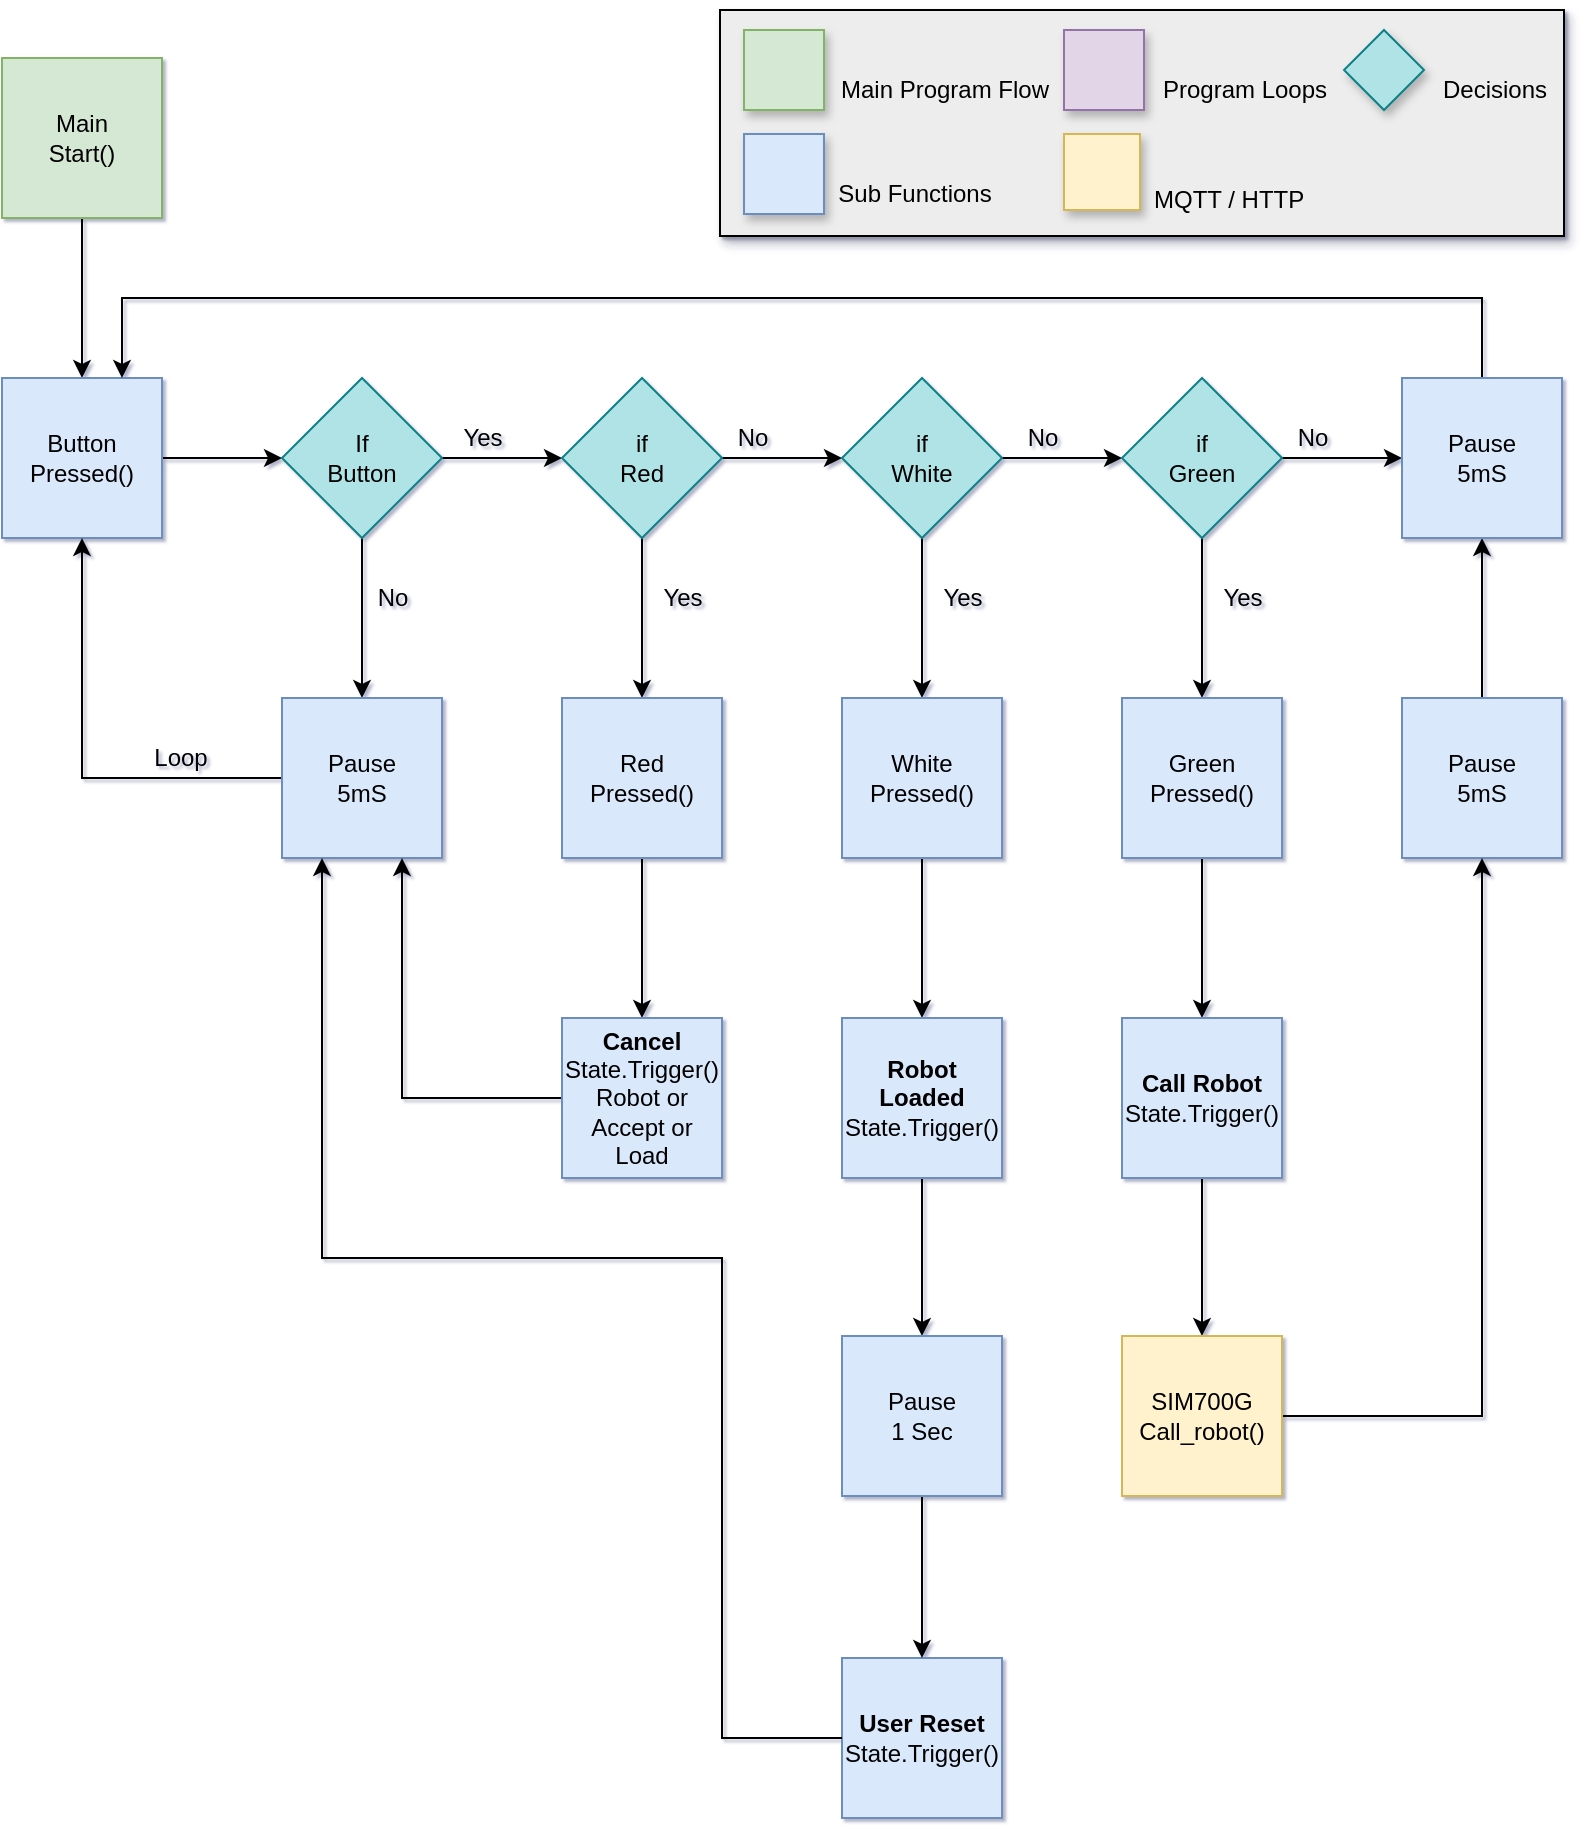 <mxfile version="16.5.1" type="device"><diagram id="GA5mBacFMtX0pOx0aaW0" name="Page-1"><mxGraphModel dx="1368" dy="878" grid="1" gridSize="1" guides="1" tooltips="1" connect="1" arrows="1" fold="1" page="1" pageScale="1" pageWidth="827" pageHeight="1169" math="0" shadow="1"><root><mxCell id="0"/><mxCell id="1" parent="0"/><mxCell id="v9Q1vzF6Md7thLZfnYKV-1" value="" style="rounded=0;whiteSpace=wrap;html=1;fontSize=16;gradientColor=none;shadow=1;fillColor=#EDEDED;" vertex="1" parent="1"><mxGeometry x="379" y="16" width="422" height="113" as="geometry"/></mxCell><mxCell id="v9Q1vzF6Md7thLZfnYKV-2" value="" style="whiteSpace=wrap;html=1;aspect=fixed;fillColor=#d5e8d4;strokeColor=#82b366;shadow=1;" vertex="1" parent="1"><mxGeometry x="391" y="26" width="40" height="40" as="geometry"/></mxCell><mxCell id="v9Q1vzF6Md7thLZfnYKV-3" value="" style="whiteSpace=wrap;html=1;aspect=fixed;fillColor=#dae8fc;strokeColor=#6c8ebf;shadow=1;" vertex="1" parent="1"><mxGeometry x="391" y="78" width="40" height="40" as="geometry"/></mxCell><mxCell id="v9Q1vzF6Md7thLZfnYKV-4" value="" style="whiteSpace=wrap;html=1;aspect=fixed;fillColor=#e1d5e7;strokeColor=#9673a6;shadow=1;" vertex="1" parent="1"><mxGeometry x="551" y="26" width="40" height="40" as="geometry"/></mxCell><mxCell id="v9Q1vzF6Md7thLZfnYKV-6" value="Main Program Flow" style="text;html=1;align=center;verticalAlign=middle;resizable=0;points=[];autosize=1;strokeColor=none;fillColor=none;" vertex="1" parent="1"><mxGeometry x="431" y="46" width="120" height="20" as="geometry"/></mxCell><mxCell id="v9Q1vzF6Md7thLZfnYKV-7" value="Sub Functions" style="text;html=1;align=center;verticalAlign=middle;resizable=0;points=[];autosize=1;strokeColor=none;fillColor=none;" vertex="1" parent="1"><mxGeometry x="431" y="98" width="90" height="20" as="geometry"/></mxCell><mxCell id="v9Q1vzF6Md7thLZfnYKV-8" value="Program Loops" style="text;html=1;align=center;verticalAlign=middle;resizable=0;points=[];autosize=1;strokeColor=none;fillColor=none;" vertex="1" parent="1"><mxGeometry x="591" y="46" width="100" height="20" as="geometry"/></mxCell><mxCell id="v9Q1vzF6Md7thLZfnYKV-9" value="Decisions" style="text;html=1;align=center;verticalAlign=middle;resizable=0;points=[];autosize=1;strokeColor=none;fillColor=none;" vertex="1" parent="1"><mxGeometry x="731" y="46" width="70" height="20" as="geometry"/></mxCell><mxCell id="v9Q1vzF6Md7thLZfnYKV-10" value="" style="whiteSpace=wrap;html=1;aspect=fixed;shadow=1;fontSize=16;fillColor=#fff2cc;strokeColor=#d6b656;" vertex="1" parent="1"><mxGeometry x="551" y="78" width="38" height="38" as="geometry"/></mxCell><mxCell id="v9Q1vzF6Md7thLZfnYKV-11" value="&lt;font style=&quot;font-size: 12px&quot;&gt;MQTT / HTTP&lt;/font&gt;" style="text;html=1;align=left;verticalAlign=middle;resizable=0;points=[];autosize=1;strokeColor=none;fillColor=none;fontSize=15;" vertex="1" parent="1"><mxGeometry x="594" y="99" width="90" height="20" as="geometry"/></mxCell><mxCell id="v9Q1vzF6Md7thLZfnYKV-20" value="" style="edgeStyle=orthogonalEdgeStyle;rounded=0;orthogonalLoop=1;jettySize=auto;html=1;" edge="1" parent="1" source="v9Q1vzF6Md7thLZfnYKV-12" target="v9Q1vzF6Md7thLZfnYKV-13"><mxGeometry relative="1" as="geometry"/></mxCell><mxCell id="v9Q1vzF6Md7thLZfnYKV-12" value="Main&lt;br&gt;Start()" style="whiteSpace=wrap;html=1;aspect=fixed;fillColor=#d5e8d4;strokeColor=#82b366;" vertex="1" parent="1"><mxGeometry x="20" y="40" width="80" height="80" as="geometry"/></mxCell><mxCell id="v9Q1vzF6Md7thLZfnYKV-19" value="" style="edgeStyle=orthogonalEdgeStyle;rounded=0;orthogonalLoop=1;jettySize=auto;html=1;" edge="1" parent="1" source="v9Q1vzF6Md7thLZfnYKV-13" target="v9Q1vzF6Md7thLZfnYKV-15"><mxGeometry relative="1" as="geometry"/></mxCell><mxCell id="v9Q1vzF6Md7thLZfnYKV-13" value="Button&lt;br&gt;Pressed()" style="whiteSpace=wrap;html=1;aspect=fixed;fillColor=#dae8fc;strokeColor=#6c8ebf;" vertex="1" parent="1"><mxGeometry x="20" y="200" width="80" height="80" as="geometry"/></mxCell><mxCell id="v9Q1vzF6Md7thLZfnYKV-17" value="" style="edgeStyle=orthogonalEdgeStyle;rounded=0;orthogonalLoop=1;jettySize=auto;html=1;" edge="1" parent="1" source="v9Q1vzF6Md7thLZfnYKV-15" target="v9Q1vzF6Md7thLZfnYKV-16"><mxGeometry relative="1" as="geometry"/></mxCell><mxCell id="v9Q1vzF6Md7thLZfnYKV-29" value="" style="edgeStyle=orthogonalEdgeStyle;rounded=0;orthogonalLoop=1;jettySize=auto;html=1;" edge="1" parent="1" source="v9Q1vzF6Md7thLZfnYKV-15" target="v9Q1vzF6Md7thLZfnYKV-23"><mxGeometry relative="1" as="geometry"/></mxCell><mxCell id="v9Q1vzF6Md7thLZfnYKV-15" value="If&lt;br&gt;Button" style="rhombus;whiteSpace=wrap;html=1;fillColor=#b0e3e6;strokeColor=#0e8088;" vertex="1" parent="1"><mxGeometry x="160" y="200" width="80" height="80" as="geometry"/></mxCell><mxCell id="v9Q1vzF6Md7thLZfnYKV-21" style="edgeStyle=orthogonalEdgeStyle;rounded=0;orthogonalLoop=1;jettySize=auto;html=1;entryX=0.5;entryY=1;entryDx=0;entryDy=0;" edge="1" parent="1" source="v9Q1vzF6Md7thLZfnYKV-16" target="v9Q1vzF6Md7thLZfnYKV-13"><mxGeometry relative="1" as="geometry"/></mxCell><mxCell id="v9Q1vzF6Md7thLZfnYKV-16" value="Pause&lt;br&gt;5mS" style="whiteSpace=wrap;html=1;aspect=fixed;fillColor=#dae8fc;strokeColor=#6c8ebf;" vertex="1" parent="1"><mxGeometry x="160" y="360" width="80" height="80" as="geometry"/></mxCell><mxCell id="v9Q1vzF6Md7thLZfnYKV-18" value="No" style="text;html=1;align=center;verticalAlign=middle;resizable=0;points=[];autosize=1;strokeColor=none;fillColor=none;" vertex="1" parent="1"><mxGeometry x="200" y="300" width="30" height="20" as="geometry"/></mxCell><mxCell id="v9Q1vzF6Md7thLZfnYKV-22" value="Loop" style="text;html=1;align=center;verticalAlign=middle;resizable=0;points=[];autosize=1;strokeColor=none;fillColor=none;" vertex="1" parent="1"><mxGeometry x="89" y="380" width="40" height="20" as="geometry"/></mxCell><mxCell id="v9Q1vzF6Md7thLZfnYKV-30" value="" style="edgeStyle=orthogonalEdgeStyle;rounded=0;orthogonalLoop=1;jettySize=auto;html=1;" edge="1" parent="1" source="v9Q1vzF6Md7thLZfnYKV-23" target="v9Q1vzF6Md7thLZfnYKV-24"><mxGeometry relative="1" as="geometry"/></mxCell><mxCell id="v9Q1vzF6Md7thLZfnYKV-32" value="" style="edgeStyle=orthogonalEdgeStyle;rounded=0;orthogonalLoop=1;jettySize=auto;html=1;" edge="1" parent="1" source="v9Q1vzF6Md7thLZfnYKV-23" target="v9Q1vzF6Md7thLZfnYKV-26"><mxGeometry relative="1" as="geometry"/></mxCell><mxCell id="v9Q1vzF6Md7thLZfnYKV-23" value="if&lt;br&gt;Red" style="rhombus;whiteSpace=wrap;html=1;fillColor=#b0e3e6;strokeColor=#0e8088;" vertex="1" parent="1"><mxGeometry x="300" y="200" width="80" height="80" as="geometry"/></mxCell><mxCell id="v9Q1vzF6Md7thLZfnYKV-31" value="" style="edgeStyle=orthogonalEdgeStyle;rounded=0;orthogonalLoop=1;jettySize=auto;html=1;" edge="1" parent="1" source="v9Q1vzF6Md7thLZfnYKV-24" target="v9Q1vzF6Md7thLZfnYKV-25"><mxGeometry relative="1" as="geometry"/></mxCell><mxCell id="v9Q1vzF6Md7thLZfnYKV-33" value="" style="edgeStyle=orthogonalEdgeStyle;rounded=0;orthogonalLoop=1;jettySize=auto;html=1;" edge="1" parent="1" source="v9Q1vzF6Md7thLZfnYKV-24" target="v9Q1vzF6Md7thLZfnYKV-27"><mxGeometry relative="1" as="geometry"/></mxCell><mxCell id="v9Q1vzF6Md7thLZfnYKV-24" value="if&lt;br&gt;White" style="rhombus;whiteSpace=wrap;html=1;fillColor=#b0e3e6;strokeColor=#0e8088;" vertex="1" parent="1"><mxGeometry x="440" y="200" width="80" height="80" as="geometry"/></mxCell><mxCell id="v9Q1vzF6Md7thLZfnYKV-34" value="" style="edgeStyle=orthogonalEdgeStyle;rounded=0;orthogonalLoop=1;jettySize=auto;html=1;" edge="1" parent="1" source="v9Q1vzF6Md7thLZfnYKV-25" target="v9Q1vzF6Md7thLZfnYKV-28"><mxGeometry relative="1" as="geometry"/></mxCell><mxCell id="v9Q1vzF6Md7thLZfnYKV-64" value="" style="edgeStyle=orthogonalEdgeStyle;rounded=0;orthogonalLoop=1;jettySize=auto;html=1;" edge="1" parent="1" source="v9Q1vzF6Md7thLZfnYKV-25" target="v9Q1vzF6Md7thLZfnYKV-62"><mxGeometry relative="1" as="geometry"/></mxCell><mxCell id="v9Q1vzF6Md7thLZfnYKV-25" value="if&lt;br&gt;Green" style="rhombus;whiteSpace=wrap;html=1;fillColor=#b0e3e6;strokeColor=#0e8088;" vertex="1" parent="1"><mxGeometry x="580" y="200" width="80" height="80" as="geometry"/></mxCell><mxCell id="v9Q1vzF6Md7thLZfnYKV-49" value="" style="edgeStyle=orthogonalEdgeStyle;rounded=0;orthogonalLoop=1;jettySize=auto;html=1;" edge="1" parent="1" source="v9Q1vzF6Md7thLZfnYKV-26" target="v9Q1vzF6Md7thLZfnYKV-46"><mxGeometry relative="1" as="geometry"/></mxCell><mxCell id="v9Q1vzF6Md7thLZfnYKV-26" value="Red&lt;br&gt;Pressed()" style="whiteSpace=wrap;html=1;aspect=fixed;fillColor=#dae8fc;strokeColor=#6c8ebf;" vertex="1" parent="1"><mxGeometry x="300" y="360" width="80" height="80" as="geometry"/></mxCell><mxCell id="v9Q1vzF6Md7thLZfnYKV-59" value="" style="edgeStyle=orthogonalEdgeStyle;rounded=0;orthogonalLoop=1;jettySize=auto;html=1;" edge="1" parent="1" source="v9Q1vzF6Md7thLZfnYKV-27" target="v9Q1vzF6Md7thLZfnYKV-53"><mxGeometry relative="1" as="geometry"/></mxCell><mxCell id="v9Q1vzF6Md7thLZfnYKV-27" value="White&lt;br&gt;Pressed()" style="whiteSpace=wrap;html=1;aspect=fixed;fillColor=#dae8fc;strokeColor=#6c8ebf;" vertex="1" parent="1"><mxGeometry x="440" y="360" width="80" height="80" as="geometry"/></mxCell><mxCell id="v9Q1vzF6Md7thLZfnYKV-52" value="" style="edgeStyle=orthogonalEdgeStyle;rounded=0;orthogonalLoop=1;jettySize=auto;html=1;" edge="1" parent="1" source="v9Q1vzF6Md7thLZfnYKV-28" target="v9Q1vzF6Md7thLZfnYKV-47"><mxGeometry relative="1" as="geometry"/></mxCell><mxCell id="v9Q1vzF6Md7thLZfnYKV-28" value="Green&lt;br&gt;Pressed()" style="whiteSpace=wrap;html=1;aspect=fixed;fillColor=#dae8fc;strokeColor=#6c8ebf;" vertex="1" parent="1"><mxGeometry x="580" y="360" width="80" height="80" as="geometry"/></mxCell><mxCell id="v9Q1vzF6Md7thLZfnYKV-35" value="Yes" style="text;html=1;align=center;verticalAlign=middle;resizable=0;points=[];autosize=1;strokeColor=none;fillColor=none;" vertex="1" parent="1"><mxGeometry x="240" y="220" width="40" height="20" as="geometry"/></mxCell><mxCell id="v9Q1vzF6Md7thLZfnYKV-36" value="No" style="text;html=1;align=center;verticalAlign=middle;resizable=0;points=[];autosize=1;strokeColor=none;fillColor=none;" vertex="1" parent="1"><mxGeometry x="380" y="220" width="30" height="20" as="geometry"/></mxCell><mxCell id="v9Q1vzF6Md7thLZfnYKV-37" value="No" style="text;html=1;align=center;verticalAlign=middle;resizable=0;points=[];autosize=1;strokeColor=none;fillColor=none;" vertex="1" parent="1"><mxGeometry x="525" y="220" width="30" height="20" as="geometry"/></mxCell><mxCell id="v9Q1vzF6Md7thLZfnYKV-38" value="Yes" style="text;html=1;align=center;verticalAlign=middle;resizable=0;points=[];autosize=1;strokeColor=none;fillColor=none;" vertex="1" parent="1"><mxGeometry x="340" y="300" width="40" height="20" as="geometry"/></mxCell><mxCell id="v9Q1vzF6Md7thLZfnYKV-40" value="Yes" style="text;html=1;align=center;verticalAlign=middle;resizable=0;points=[];autosize=1;strokeColor=none;fillColor=none;" vertex="1" parent="1"><mxGeometry x="480" y="300" width="40" height="20" as="geometry"/></mxCell><mxCell id="v9Q1vzF6Md7thLZfnYKV-41" value="Yes" style="text;html=1;align=center;verticalAlign=middle;resizable=0;points=[];autosize=1;strokeColor=none;fillColor=none;" vertex="1" parent="1"><mxGeometry x="620" y="300" width="40" height="20" as="geometry"/></mxCell><mxCell id="v9Q1vzF6Md7thLZfnYKV-63" value="" style="edgeStyle=orthogonalEdgeStyle;rounded=0;orthogonalLoop=1;jettySize=auto;html=1;" edge="1" parent="1" source="v9Q1vzF6Md7thLZfnYKV-42" target="v9Q1vzF6Md7thLZfnYKV-62"><mxGeometry relative="1" as="geometry"/></mxCell><mxCell id="v9Q1vzF6Md7thLZfnYKV-42" value="Pause&lt;br&gt;5mS" style="whiteSpace=wrap;html=1;aspect=fixed;fillColor=#dae8fc;strokeColor=#6c8ebf;" vertex="1" parent="1"><mxGeometry x="720" y="360" width="80" height="80" as="geometry"/></mxCell><mxCell id="v9Q1vzF6Md7thLZfnYKV-44" value="No" style="text;html=1;align=center;verticalAlign=middle;resizable=0;points=[];autosize=1;strokeColor=none;fillColor=none;" vertex="1" parent="1"><mxGeometry x="660" y="220" width="30" height="20" as="geometry"/></mxCell><mxCell id="v9Q1vzF6Md7thLZfnYKV-61" style="edgeStyle=orthogonalEdgeStyle;rounded=0;orthogonalLoop=1;jettySize=auto;html=1;entryX=0.75;entryY=1;entryDx=0;entryDy=0;" edge="1" parent="1" source="v9Q1vzF6Md7thLZfnYKV-46" target="v9Q1vzF6Md7thLZfnYKV-16"><mxGeometry relative="1" as="geometry"/></mxCell><mxCell id="v9Q1vzF6Md7thLZfnYKV-46" value="&lt;b&gt;Cancel&lt;/b&gt;&lt;br&gt;State.Trigger()&lt;br&gt;Robot or&lt;br&gt;Accept or&lt;br&gt;Load" style="whiteSpace=wrap;html=1;aspect=fixed;fillColor=#dae8fc;strokeColor=#6c8ebf;" vertex="1" parent="1"><mxGeometry x="300" y="520" width="80" height="80" as="geometry"/></mxCell><mxCell id="v9Q1vzF6Md7thLZfnYKV-51" value="" style="edgeStyle=orthogonalEdgeStyle;rounded=0;orthogonalLoop=1;jettySize=auto;html=1;" edge="1" parent="1" source="v9Q1vzF6Md7thLZfnYKV-47" target="v9Q1vzF6Md7thLZfnYKV-48"><mxGeometry relative="1" as="geometry"/></mxCell><mxCell id="v9Q1vzF6Md7thLZfnYKV-47" value="&lt;b&gt;Call Robot&lt;/b&gt;&lt;br&gt;State.Trigger()" style="whiteSpace=wrap;html=1;aspect=fixed;fillColor=#dae8fc;strokeColor=#6c8ebf;" vertex="1" parent="1"><mxGeometry x="580" y="520" width="80" height="80" as="geometry"/></mxCell><mxCell id="v9Q1vzF6Md7thLZfnYKV-54" style="edgeStyle=orthogonalEdgeStyle;rounded=0;orthogonalLoop=1;jettySize=auto;html=1;entryX=0.5;entryY=1;entryDx=0;entryDy=0;" edge="1" parent="1" source="v9Q1vzF6Md7thLZfnYKV-48" target="v9Q1vzF6Md7thLZfnYKV-42"><mxGeometry relative="1" as="geometry"/></mxCell><mxCell id="v9Q1vzF6Md7thLZfnYKV-48" value="SIM700G&lt;br&gt;Call_robot()" style="whiteSpace=wrap;html=1;aspect=fixed;fillColor=#fff2cc;strokeColor=#d6b656;" vertex="1" parent="1"><mxGeometry x="580" y="679" width="80" height="80" as="geometry"/></mxCell><mxCell id="v9Q1vzF6Md7thLZfnYKV-57" value="" style="edgeStyle=orthogonalEdgeStyle;rounded=0;orthogonalLoop=1;jettySize=auto;html=1;" edge="1" parent="1" source="v9Q1vzF6Md7thLZfnYKV-53" target="v9Q1vzF6Md7thLZfnYKV-56"><mxGeometry relative="1" as="geometry"/></mxCell><mxCell id="v9Q1vzF6Md7thLZfnYKV-53" value="&lt;b&gt;Robot Loaded&lt;/b&gt;&lt;br&gt;State.Trigger()" style="whiteSpace=wrap;html=1;aspect=fixed;fillColor=#dae8fc;strokeColor=#6c8ebf;" vertex="1" parent="1"><mxGeometry x="440" y="520" width="80" height="80" as="geometry"/></mxCell><mxCell id="v9Q1vzF6Md7thLZfnYKV-55" value="&lt;b&gt;User Reset&lt;/b&gt;&lt;br&gt;State.Trigger()" style="whiteSpace=wrap;html=1;aspect=fixed;fillColor=#dae8fc;strokeColor=#6c8ebf;" vertex="1" parent="1"><mxGeometry x="440" y="840" width="80" height="80" as="geometry"/></mxCell><mxCell id="v9Q1vzF6Md7thLZfnYKV-58" value="" style="edgeStyle=orthogonalEdgeStyle;rounded=0;orthogonalLoop=1;jettySize=auto;html=1;" edge="1" parent="1" source="v9Q1vzF6Md7thLZfnYKV-56" target="v9Q1vzF6Md7thLZfnYKV-55"><mxGeometry relative="1" as="geometry"/></mxCell><mxCell id="v9Q1vzF6Md7thLZfnYKV-56" value="Pause&lt;br&gt;1 Sec" style="whiteSpace=wrap;html=1;aspect=fixed;fillColor=#dae8fc;strokeColor=#6c8ebf;" vertex="1" parent="1"><mxGeometry x="440" y="679" width="80" height="80" as="geometry"/></mxCell><mxCell id="v9Q1vzF6Md7thLZfnYKV-65" style="edgeStyle=orthogonalEdgeStyle;rounded=0;orthogonalLoop=1;jettySize=auto;html=1;entryX=0.75;entryY=0;entryDx=0;entryDy=0;" edge="1" parent="1" source="v9Q1vzF6Md7thLZfnYKV-62" target="v9Q1vzF6Md7thLZfnYKV-13"><mxGeometry relative="1" as="geometry"><Array as="points"><mxPoint x="760" y="160"/><mxPoint x="80" y="160"/></Array></mxGeometry></mxCell><mxCell id="v9Q1vzF6Md7thLZfnYKV-62" value="Pause&lt;br&gt;5mS" style="whiteSpace=wrap;html=1;aspect=fixed;fillColor=#dae8fc;strokeColor=#6c8ebf;" vertex="1" parent="1"><mxGeometry x="720" y="200" width="80" height="80" as="geometry"/></mxCell><mxCell id="v9Q1vzF6Md7thLZfnYKV-66" value="" style="endArrow=classic;html=1;rounded=0;exitX=0;exitY=0.5;exitDx=0;exitDy=0;entryX=0.25;entryY=1;entryDx=0;entryDy=0;" edge="1" parent="1" source="v9Q1vzF6Md7thLZfnYKV-55" target="v9Q1vzF6Md7thLZfnYKV-16"><mxGeometry width="50" height="50" relative="1" as="geometry"><mxPoint x="560" y="690" as="sourcePoint"/><mxPoint x="610" y="640" as="targetPoint"/><Array as="points"><mxPoint x="380" y="880"/><mxPoint x="380" y="640"/><mxPoint x="180" y="640"/></Array></mxGeometry></mxCell><mxCell id="v9Q1vzF6Md7thLZfnYKV-67" value="" style="rhombus;whiteSpace=wrap;html=1;fillColor=#b0e3e6;strokeColor=#0e8088;shadow=1;" vertex="1" parent="1"><mxGeometry x="691" y="26" width="40" height="40" as="geometry"/></mxCell></root></mxGraphModel></diagram></mxfile>
